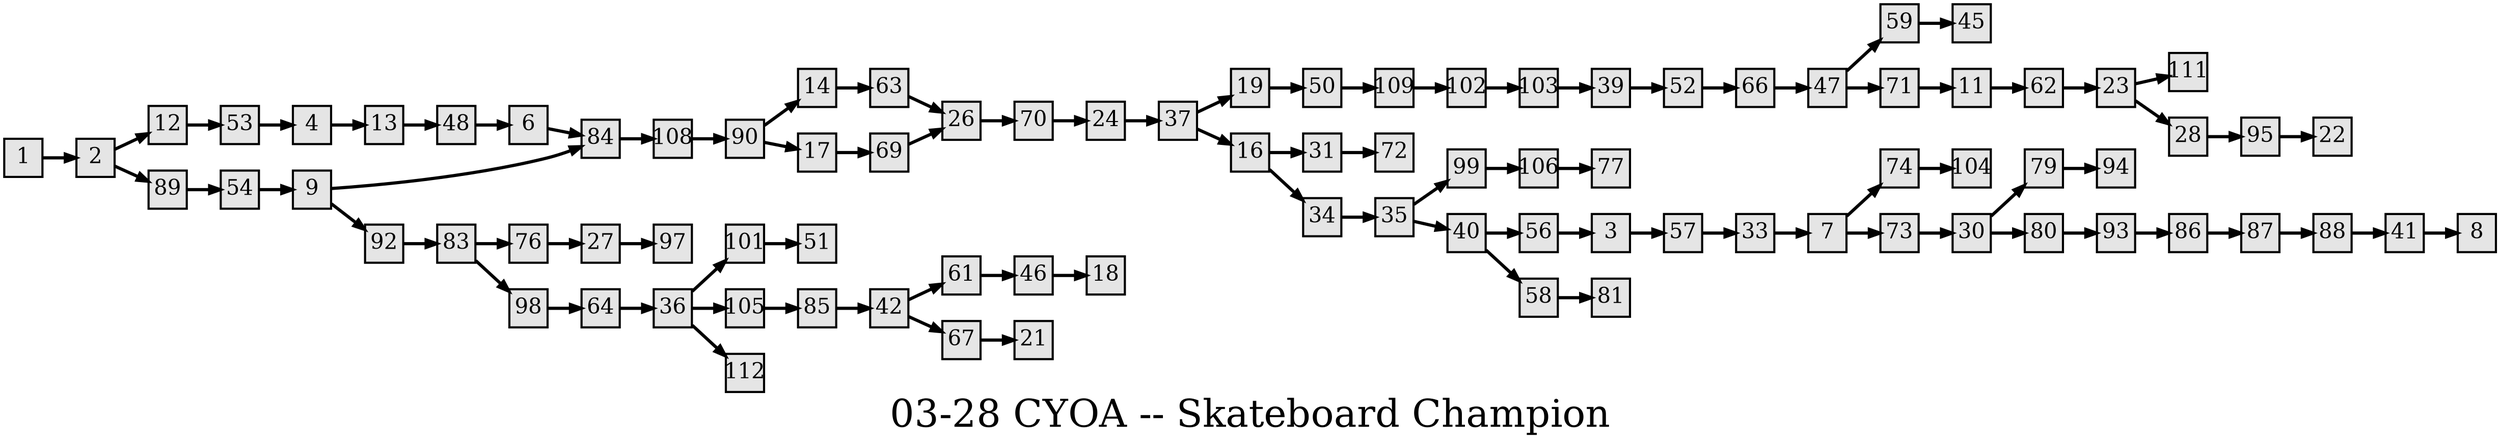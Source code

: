 digraph g{
  graph [ label="03-28 CYOA -- Skateboard Champion" rankdir=LR, ordering=out, fontsize=36, nodesep="0.35", ranksep="0.45"];
  node  [shape=rect, penwidth=2, fontsize=20, style=filled, fillcolor=grey90, margin="0,0", labelfloat=true, regular=true, fixedsize=true];
  edge  [labelfloat=true, penwidth=3, fontsize=12];

  1 -> 2;
  2 -> 12;
  2 -> 89;
  3 -> 57;
  4 -> 13;
  6 -> 84;
  7 -> 74;
  7 -> 73;
  9 -> 84;
  9 -> 92;
  11 -> 62;
  12 -> 53;
  13 -> 48;
  14 -> 63;
  16 -> 31;
  16 -> 34;
  17 -> 69;
  19 -> 50;
  23 -> 111;
  23 -> 28;
  24 -> 37;
  26 -> 70;
  27 -> 97;
  28 -> 95;
  30 -> 79;
  30 -> 80;
  31 -> 72;
  33 -> 7;
  34 -> 35;
  35 -> 99;
  35 -> 40;
  36 -> 101;
  36 -> 105;
  36 -> 112;
  37 -> 19;
  37 -> 16;
  39 -> 52;
  40 -> 56;
  40 -> 58;
  41 -> 8;
  42 -> 61;
  42 -> 67;
  46 -> 18;
  47 -> 59;
  47 -> 71;
  48 -> 6;
  50 -> 109;
  52 -> 66;
  53 -> 4;
  54 -> 9;
  56 -> 3;
  57 -> 33;
  58 -> 81;
  59 -> 45;
  61 -> 46;
  62 -> 23;
  63 -> 26;
  64 -> 36;
  66 -> 47;
  67 -> 21;
  69 -> 26;
  70 -> 24;
  71 -> 11;
  73 -> 30;
  74 -> 104;
  76 -> 27;
  79 -> 94;
  80 -> 93;
  83 -> 76;
  83 -> 98;
  84 -> 108;
  85 -> 42;
  86 -> 87;
  87 -> 88;
  88 -> 41;
  89 -> 54;
  90 -> 14;
  90 -> 17;
  92 -> 83;
  93 -> 86;
  95 -> 22;
  98 -> 64;
  99 -> 106;
  101 -> 51;
  102 -> 103;
  103 -> 39;
  105 -> 85;
  106 -> 77;
  108 -> 90;
  109 -> 102;
}

